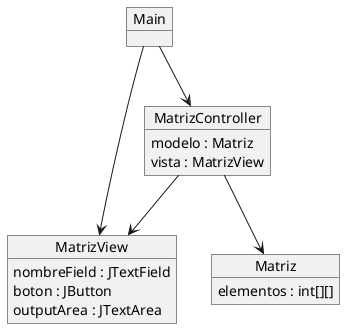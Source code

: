 @startuml MVC_Object_Diagram

object Main

object MatrizView {
  nombreField : JTextField
  boton : JButton
  outputArea : JTextArea
}

object Matriz {
  elementos : int[][]
}

object MatrizController {
  modelo : Matriz
  vista : MatrizView
}

Main --> MatrizView
Main --> MatrizController
MatrizController --> Matriz
MatrizController --> MatrizView

@enduml
